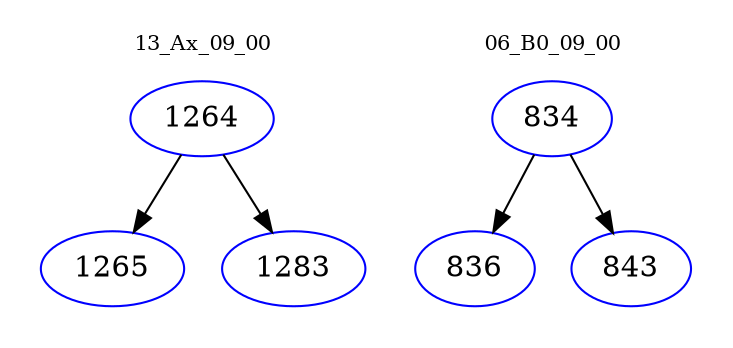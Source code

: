 digraph{
subgraph cluster_0 {
color = white
label = "13_Ax_09_00";
fontsize=10;
T0_1264 [label="1264", color="blue"]
T0_1264 -> T0_1265 [color="black"]
T0_1265 [label="1265", color="blue"]
T0_1264 -> T0_1283 [color="black"]
T0_1283 [label="1283", color="blue"]
}
subgraph cluster_1 {
color = white
label = "06_B0_09_00";
fontsize=10;
T1_834 [label="834", color="blue"]
T1_834 -> T1_836 [color="black"]
T1_836 [label="836", color="blue"]
T1_834 -> T1_843 [color="black"]
T1_843 [label="843", color="blue"]
}
}
